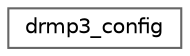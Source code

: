 digraph "Graphical Class Hierarchy"
{
 // LATEX_PDF_SIZE
  bgcolor="transparent";
  edge [fontname=Helvetica,fontsize=10,labelfontname=Helvetica,labelfontsize=10];
  node [fontname=Helvetica,fontsize=10,shape=box,height=0.2,width=0.4];
  rankdir="LR";
  Node0 [id="Node000000",label="drmp3_config",height=0.2,width=0.4,color="grey40", fillcolor="white", style="filled",URL="$structdrmp3__config.html",tooltip=" "];
}
